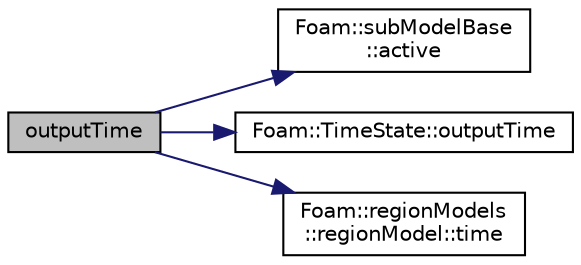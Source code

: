 digraph "outputTime"
{
  bgcolor="transparent";
  edge [fontname="Helvetica",fontsize="10",labelfontname="Helvetica",labelfontsize="10"];
  node [fontname="Helvetica",fontsize="10",shape=record];
  rankdir="LR";
  Node1 [label="outputTime",height=0.2,width=0.4,color="black", fillcolor="grey75", style="filled", fontcolor="black"];
  Node1 -> Node2 [color="midnightblue",fontsize="10",style="solid",fontname="Helvetica"];
  Node2 [label="Foam::subModelBase\l::active",height=0.2,width=0.4,color="black",URL="$a02454.html#a6fd1dc792a0b98e6530a7383d4ef3074",tooltip="Return the model &#39;active&#39; status - default active = true. "];
  Node1 -> Node3 [color="midnightblue",fontsize="10",style="solid",fontname="Helvetica"];
  Node3 [label="Foam::TimeState::outputTime",height=0.2,width=0.4,color="black",URL="$a02603.html#a4c739173bf75a87e1b6535c2431f1229",tooltip="Return true if this is an output time (primary or secondary) "];
  Node1 -> Node4 [color="midnightblue",fontsize="10",style="solid",fontname="Helvetica"];
  Node4 [label="Foam::regionModels\l::regionModel::time",height=0.2,width=0.4,color="black",URL="$a02120.html#ab5a56b597db315d880e81c09a4341244",tooltip="Return the reference to the time database. "];
}
